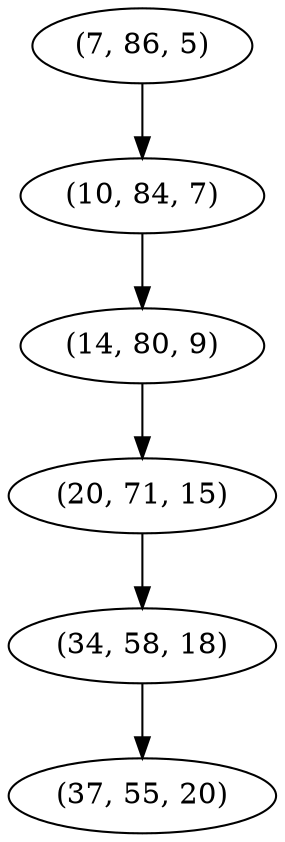 digraph tree {
    "(7, 86, 5)";
    "(10, 84, 7)";
    "(14, 80, 9)";
    "(20, 71, 15)";
    "(34, 58, 18)";
    "(37, 55, 20)";
    "(7, 86, 5)" -> "(10, 84, 7)";
    "(10, 84, 7)" -> "(14, 80, 9)";
    "(14, 80, 9)" -> "(20, 71, 15)";
    "(20, 71, 15)" -> "(34, 58, 18)";
    "(34, 58, 18)" -> "(37, 55, 20)";
}

